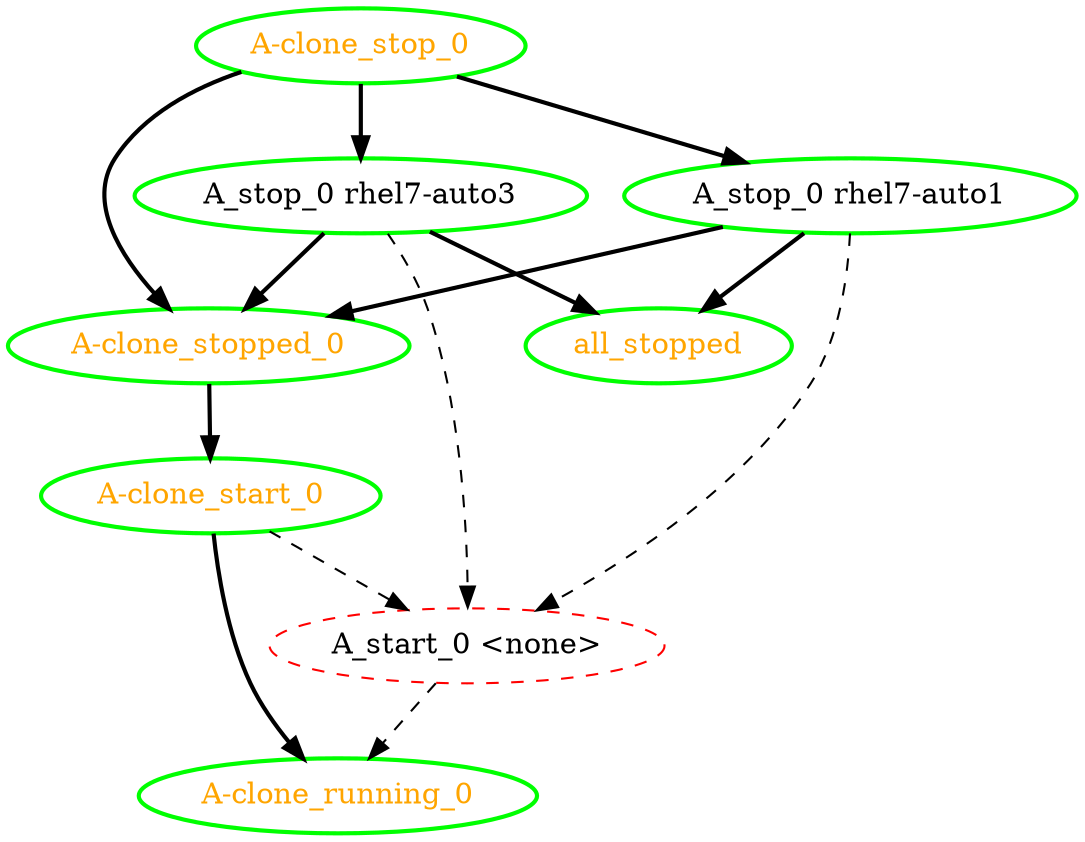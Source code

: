  digraph "g" {
"A-clone_running_0" [ style=bold color="green" fontcolor="orange"]
"A-clone_start_0" -> "A-clone_running_0" [ style = bold]
"A-clone_start_0" -> "A_start_0 <none>" [ style = dashed]
"A-clone_start_0" [ style=bold color="green" fontcolor="orange"]
"A-clone_stop_0" -> "A-clone_stopped_0" [ style = bold]
"A-clone_stop_0" -> "A_stop_0 rhel7-auto1" [ style = bold]
"A-clone_stop_0" -> "A_stop_0 rhel7-auto3" [ style = bold]
"A-clone_stop_0" [ style=bold color="green" fontcolor="orange"]
"A-clone_stopped_0" -> "A-clone_start_0" [ style = bold]
"A-clone_stopped_0" [ style=bold color="green" fontcolor="orange"]
"A_start_0 <none>" -> "A-clone_running_0" [ style = dashed]
"A_start_0 <none>" [ style=dashed color="red" fontcolor="black"]
"A_stop_0 rhel7-auto1" -> "A-clone_stopped_0" [ style = bold]
"A_stop_0 rhel7-auto1" -> "A_start_0 <none>" [ style = dashed]
"A_stop_0 rhel7-auto1" -> "all_stopped" [ style = bold]
"A_stop_0 rhel7-auto1" [ style=bold color="green" fontcolor="black"]
"A_stop_0 rhel7-auto3" -> "A-clone_stopped_0" [ style = bold]
"A_stop_0 rhel7-auto3" -> "A_start_0 <none>" [ style = dashed]
"A_stop_0 rhel7-auto3" -> "all_stopped" [ style = bold]
"A_stop_0 rhel7-auto3" [ style=bold color="green" fontcolor="black"]
"all_stopped" [ style=bold color="green" fontcolor="orange"]
}
